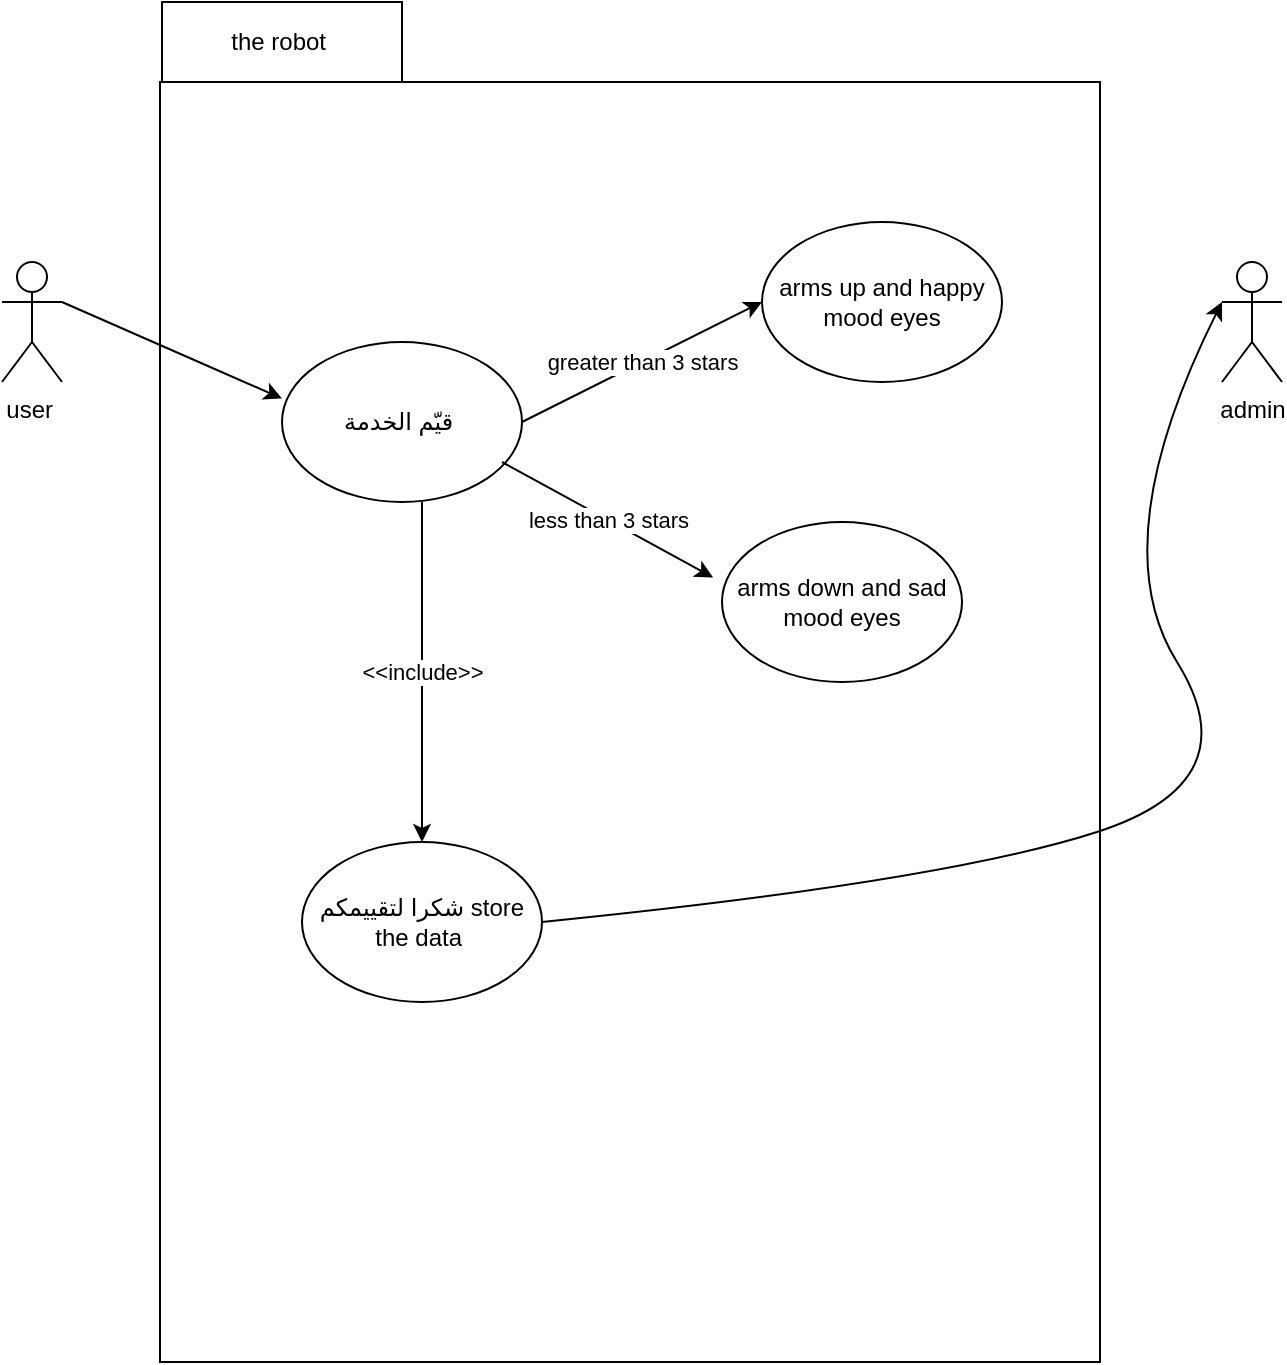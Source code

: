 <mxfile version="14.6.13" type="device"><diagram id="gY3Yf9xP2aR2x-vclVUq" name="Page-1"><mxGraphModel dx="640" dy="402" grid="1" gridSize="10" guides="1" tooltips="1" connect="1" arrows="1" fold="1" page="1" pageScale="1" pageWidth="827" pageHeight="1169" math="0" shadow="0"><root><mxCell id="0"/><mxCell id="1" parent="0"/><mxCell id="_PqtZ-V72PMByScjCALC-1" value="user&amp;nbsp;" style="shape=umlActor;verticalLabelPosition=bottom;verticalAlign=top;html=1;outlineConnect=0;" vertex="1" parent="1"><mxGeometry x="100" y="160" width="30" height="60" as="geometry"/></mxCell><mxCell id="_PqtZ-V72PMByScjCALC-2" value="&lt;h2&gt;&lt;br&gt;&lt;/h2&gt;" style="rounded=0;whiteSpace=wrap;html=1;fillColor=none;align=center;" vertex="1" parent="1"><mxGeometry x="179" y="70" width="470" height="640" as="geometry"/></mxCell><mxCell id="_PqtZ-V72PMByScjCALC-4" value="the robot&amp;nbsp;" style="rounded=0;whiteSpace=wrap;html=1;fillColor=none;" vertex="1" parent="1"><mxGeometry x="180" y="30" width="120" height="40" as="geometry"/></mxCell><mxCell id="_PqtZ-V72PMByScjCALC-7" value="admin" style="shape=umlActor;verticalLabelPosition=bottom;verticalAlign=top;html=1;outlineConnect=0;fillColor=none;" vertex="1" parent="1"><mxGeometry x="710" y="160" width="30" height="60" as="geometry"/></mxCell><mxCell id="_PqtZ-V72PMByScjCALC-8" value="قيّم الخدمة&amp;nbsp;" style="ellipse;whiteSpace=wrap;html=1;fillColor=none;" vertex="1" parent="1"><mxGeometry x="240" y="200" width="120" height="80" as="geometry"/></mxCell><mxCell id="_PqtZ-V72PMByScjCALC-9" value="arms up and happy mood eyes" style="ellipse;whiteSpace=wrap;html=1;fillColor=none;" vertex="1" parent="1"><mxGeometry x="480" y="140" width="120" height="80" as="geometry"/></mxCell><mxCell id="_PqtZ-V72PMByScjCALC-10" value="arms down and sad mood eyes" style="ellipse;whiteSpace=wrap;html=1;fillColor=none;" vertex="1" parent="1"><mxGeometry x="460" y="290" width="120" height="80" as="geometry"/></mxCell><mxCell id="_PqtZ-V72PMByScjCALC-11" value="greater than 3 stars" style="endArrow=classic;html=1;entryX=0;entryY=0.5;entryDx=0;entryDy=0;" edge="1" parent="1" target="_PqtZ-V72PMByScjCALC-9"><mxGeometry width="50" height="50" relative="1" as="geometry"><mxPoint x="360" y="240" as="sourcePoint"/><mxPoint x="410" y="190" as="targetPoint"/></mxGeometry></mxCell><mxCell id="_PqtZ-V72PMByScjCALC-12" value="less than 3 stars" style="endArrow=classic;html=1;entryX=-0.037;entryY=0.347;entryDx=0;entryDy=0;entryPerimeter=0;" edge="1" parent="1" target="_PqtZ-V72PMByScjCALC-10"><mxGeometry width="50" height="50" relative="1" as="geometry"><mxPoint x="350" y="260" as="sourcePoint"/><mxPoint x="400" y="210" as="targetPoint"/></mxGeometry></mxCell><mxCell id="_PqtZ-V72PMByScjCALC-13" style="edgeStyle=orthogonalEdgeStyle;rounded=0;orthogonalLoop=1;jettySize=auto;html=1;exitX=0.5;exitY=1;exitDx=0;exitDy=0;" edge="1" parent="1" source="_PqtZ-V72PMByScjCALC-9" target="_PqtZ-V72PMByScjCALC-9"><mxGeometry relative="1" as="geometry"/></mxCell><mxCell id="_PqtZ-V72PMByScjCALC-14" value="شكرا لتقييمكم store the data&amp;nbsp;" style="ellipse;whiteSpace=wrap;html=1;fillColor=none;" vertex="1" parent="1"><mxGeometry x="250" y="450" width="120" height="80" as="geometry"/></mxCell><mxCell id="_PqtZ-V72PMByScjCALC-17" value="" style="curved=1;endArrow=classic;html=1;exitX=1;exitY=0.5;exitDx=0;exitDy=0;entryX=0;entryY=0.333;entryDx=0;entryDy=0;entryPerimeter=0;" edge="1" parent="1" source="_PqtZ-V72PMByScjCALC-14" target="_PqtZ-V72PMByScjCALC-7"><mxGeometry width="50" height="50" relative="1" as="geometry"><mxPoint x="370" y="380" as="sourcePoint"/><mxPoint x="420" y="330" as="targetPoint"/><Array as="points"><mxPoint x="570" y="470"/><mxPoint x="725" y="420"/><mxPoint x="650" y="300"/></Array></mxGeometry></mxCell><mxCell id="_PqtZ-V72PMByScjCALC-20" value="&amp;lt;&amp;lt;include&amp;gt;&amp;gt;" style="endArrow=classic;html=1;entryX=0.5;entryY=0;entryDx=0;entryDy=0;" edge="1" parent="1" target="_PqtZ-V72PMByScjCALC-14"><mxGeometry width="50" height="50" relative="1" as="geometry"><mxPoint x="310" y="280" as="sourcePoint"/><mxPoint x="470" y="330" as="targetPoint"/></mxGeometry></mxCell><mxCell id="_PqtZ-V72PMByScjCALC-21" value="" style="endArrow=classic;html=1;exitX=1;exitY=0.333;exitDx=0;exitDy=0;exitPerimeter=0;entryX=0;entryY=0.353;entryDx=0;entryDy=0;entryPerimeter=0;" edge="1" parent="1" source="_PqtZ-V72PMByScjCALC-1" target="_PqtZ-V72PMByScjCALC-8"><mxGeometry width="50" height="50" relative="1" as="geometry"><mxPoint x="230" y="360" as="sourcePoint"/><mxPoint x="280" y="310" as="targetPoint"/></mxGeometry></mxCell></root></mxGraphModel></diagram></mxfile>